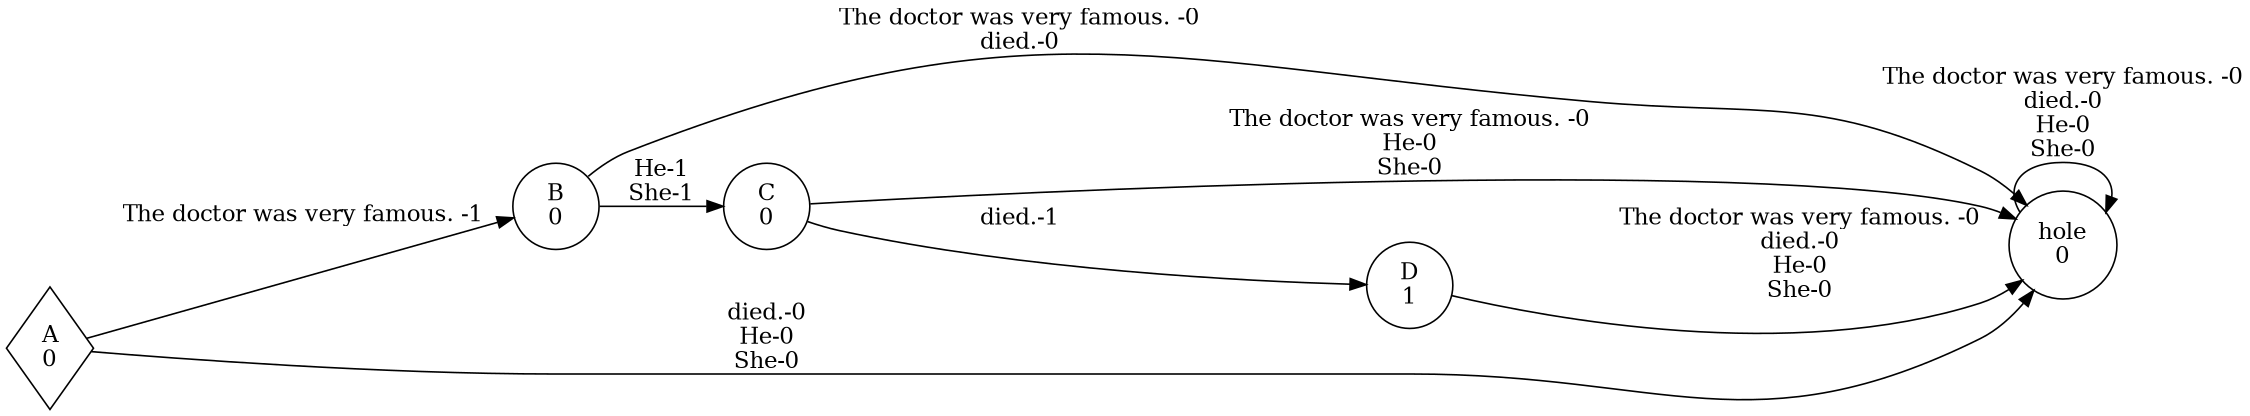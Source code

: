 digraph weighted_automaton {
	margin=0 rankdir=LR size=15
	node [shape=circle]
	A [label="A
0" shape=diamond]
	A -> B [label="The doctor was very famous. -1"]
	A -> hole [label="died.-0
He-0
She-0"]
	B [label="B
0"]
	B -> C [label="He-1
She-1"]
	B -> hole [label="The doctor was very famous. -0
died.-0"]
	C [label="C
0"]
	C -> D [label="died.-1"]
	C -> hole [label="The doctor was very famous. -0
He-0
She-0"]
	D [label="D
1"]
	D -> hole [label="The doctor was very famous. -0
died.-0
He-0
She-0"]
	hole [label="hole
0"]
	hole -> hole [label="The doctor was very famous. -0
died.-0
He-0
She-0"]
}
